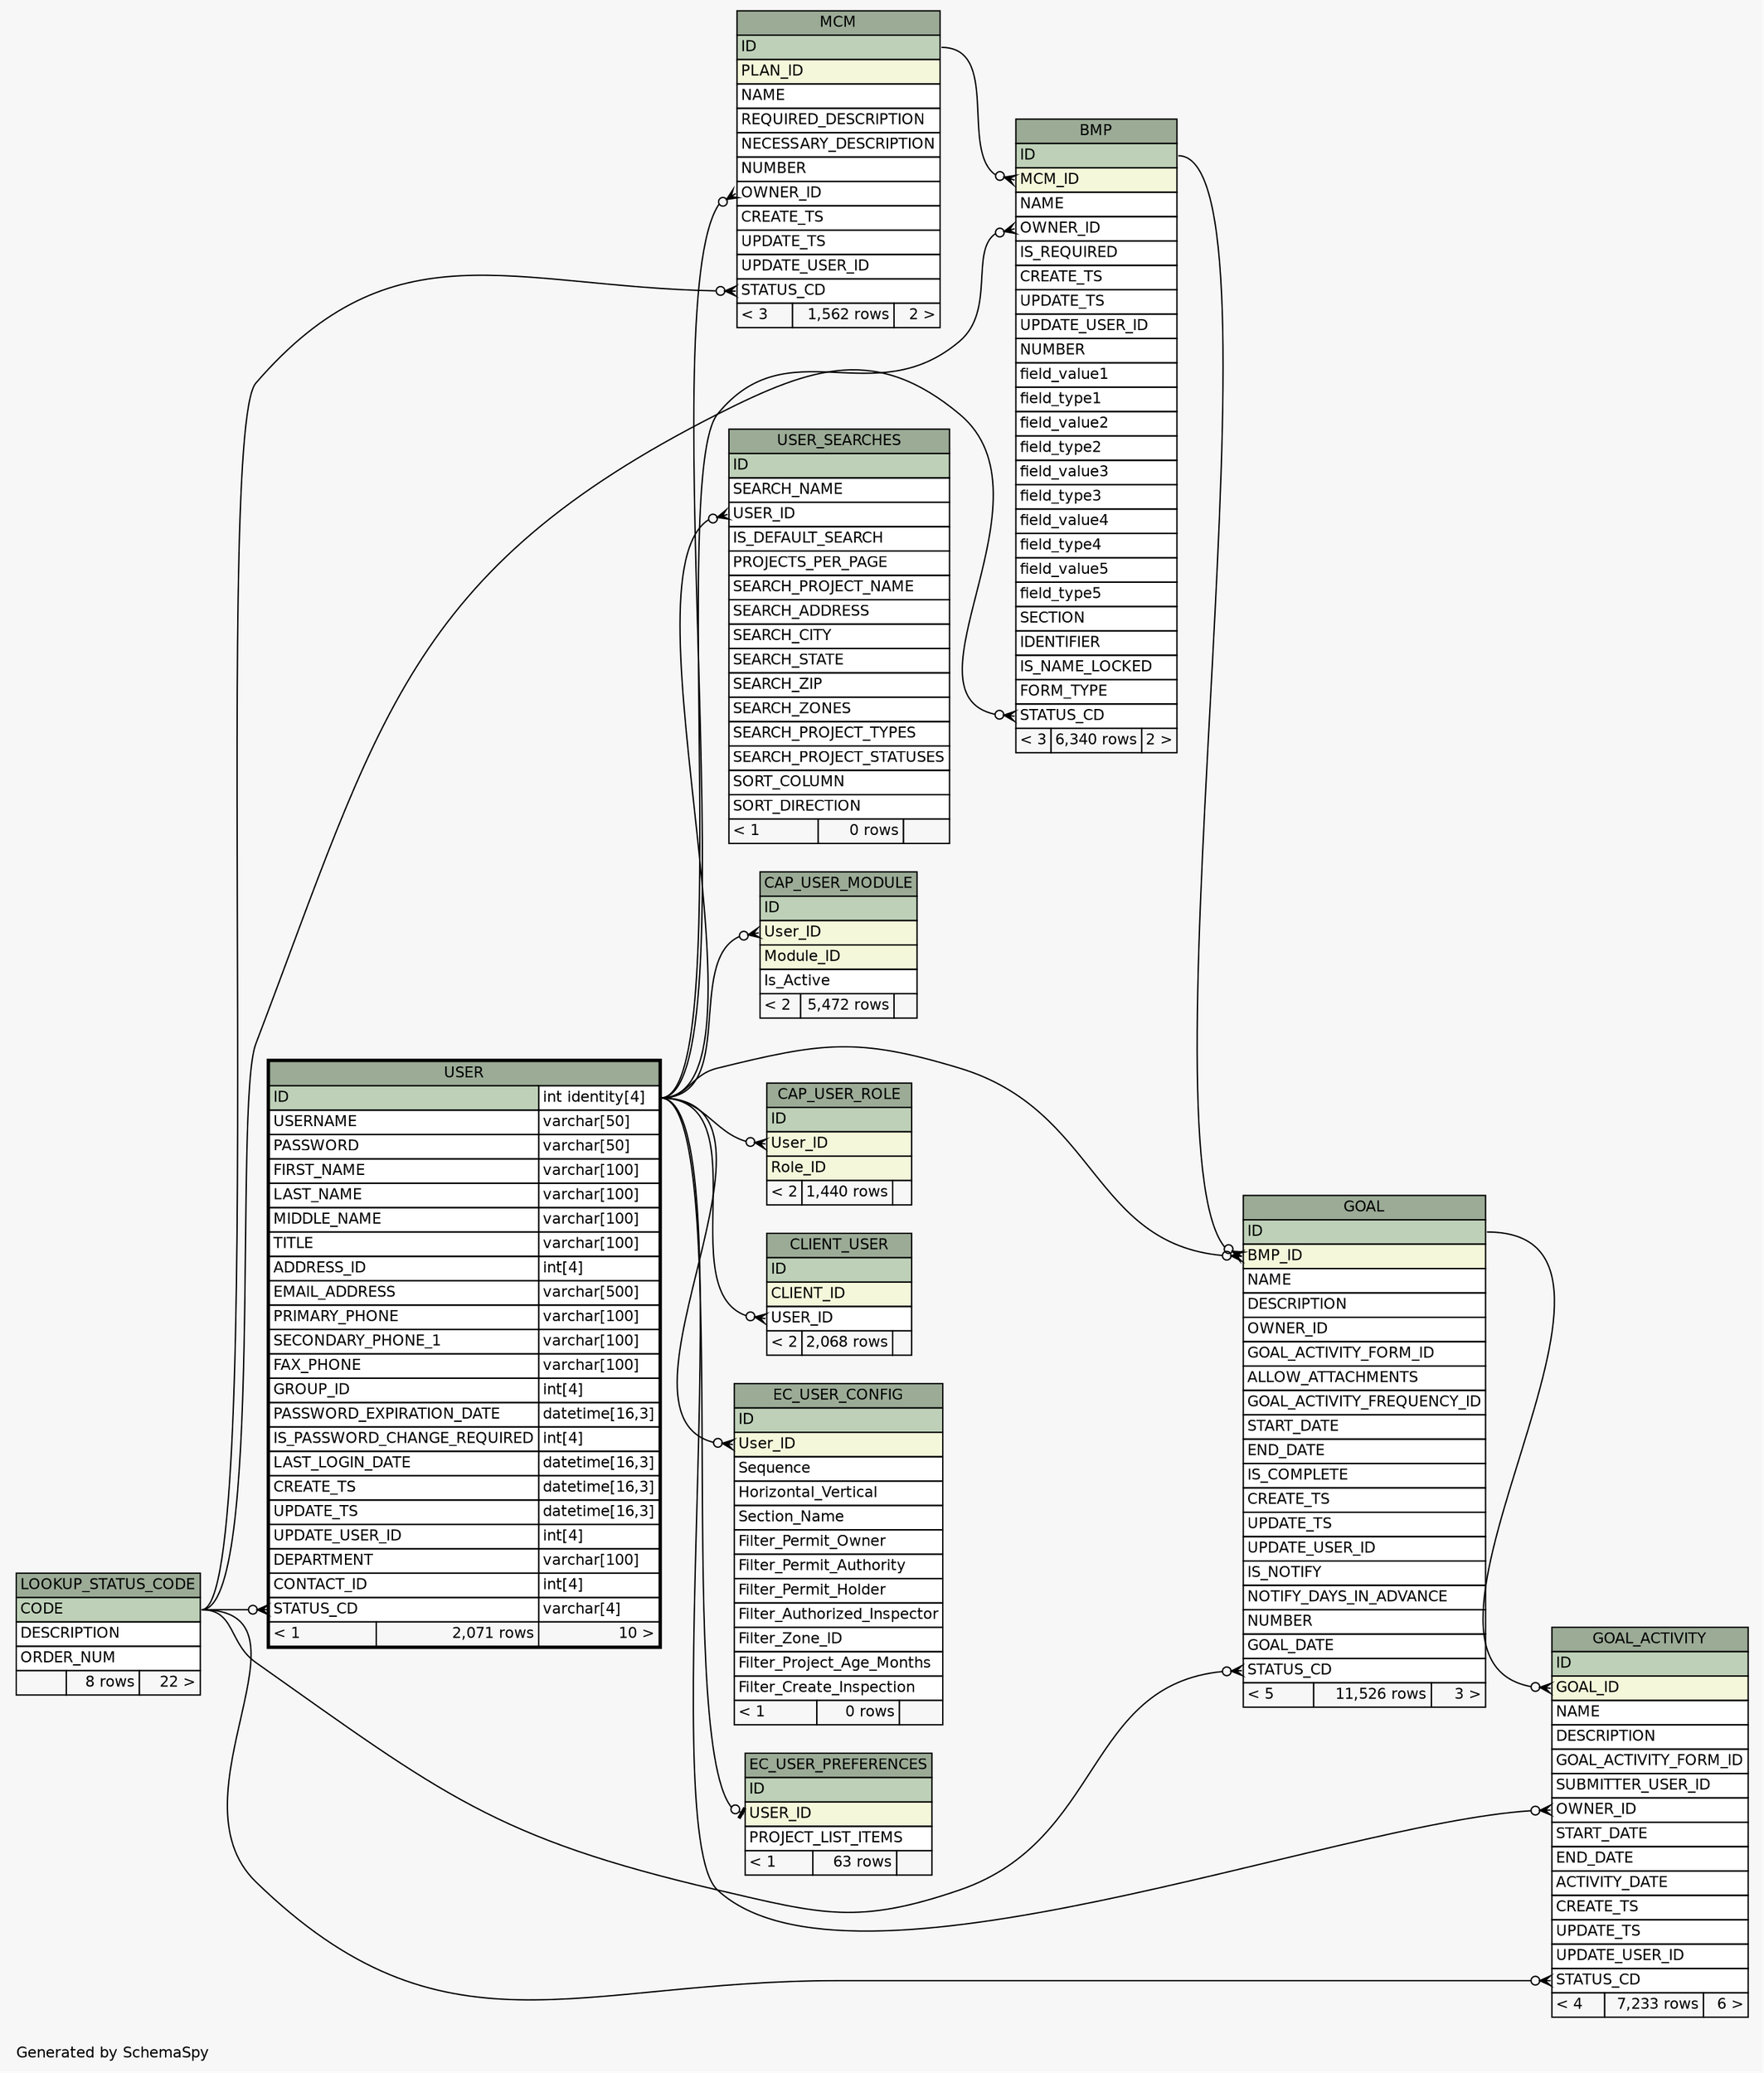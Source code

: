 // dot 2.28.0 on Windows 7 6.1
// SchemaSpy rev 590
digraph "oneDegreeRelationshipsDiagram" {
  graph [
    rankdir="RL"
    bgcolor="#f7f7f7"
    label="\nGenerated by SchemaSpy"
    labeljust="l"
    nodesep="0.18"
    ranksep="0.46"
    fontname="Helvetica"
    fontsize="11"
  ];
  node [
    fontname="Helvetica"
    fontsize="11"
    shape="plaintext"
  ];
  edge [
    arrowsize="0.8"
  ];
  "BMP":"MCM_ID":w -> "MCM":"ID":e [arrowhead=none dir=back arrowtail=crowodot];
  "BMP":"OWNER_ID":w -> "USER":"ID.type":e [arrowhead=none dir=back arrowtail=crowodot];
  "BMP":"STATUS_CD":w -> "LOOKUP_STATUS_CODE":"CODE":e [arrowhead=none dir=back arrowtail=crowodot];
  "CAP_USER_MODULE":"User_ID":w -> "USER":"ID.type":e [arrowhead=none dir=back arrowtail=crowodot];
  "CAP_USER_ROLE":"User_ID":w -> "USER":"ID.type":e [arrowhead=none dir=back arrowtail=crowodot];
  "CLIENT_USER":"USER_ID":w -> "USER":"ID.type":e [arrowhead=none dir=back arrowtail=crowodot];
  "EC_USER_CONFIG":"User_ID":w -> "USER":"ID.type":e [arrowhead=none dir=back arrowtail=crowodot];
  "EC_USER_PREFERENCES":"USER_ID":w -> "USER":"ID.type":e [arrowhead=none dir=back arrowtail=teeodot];
  "GOAL":"BMP_ID":w -> "BMP":"ID":e [arrowhead=none dir=back arrowtail=crowodot];
  "GOAL":"BMP_ID":w -> "USER":"ID.type":e [arrowhead=none dir=back arrowtail=crowodot];
  "GOAL":"STATUS_CD":w -> "LOOKUP_STATUS_CODE":"CODE":e [arrowhead=none dir=back arrowtail=crowodot];
  "GOAL_ACTIVITY":"GOAL_ID":w -> "GOAL":"ID":e [arrowhead=none dir=back arrowtail=crowodot];
  "GOAL_ACTIVITY":"OWNER_ID":w -> "USER":"ID.type":e [arrowhead=none dir=back arrowtail=crowodot];
  "GOAL_ACTIVITY":"STATUS_CD":w -> "LOOKUP_STATUS_CODE":"CODE":e [arrowhead=none dir=back arrowtail=crowodot];
  "MCM":"OWNER_ID":w -> "USER":"ID.type":e [arrowhead=none dir=back arrowtail=crowodot];
  "MCM":"STATUS_CD":w -> "LOOKUP_STATUS_CODE":"CODE":e [arrowhead=none dir=back arrowtail=crowodot];
  "USER":"STATUS_CD":w -> "LOOKUP_STATUS_CODE":"CODE":e [arrowhead=none dir=back arrowtail=crowodot];
  "USER_SEARCHES":"USER_ID":w -> "USER":"ID.type":e [arrowhead=none dir=back arrowtail=crowodot];
  "BMP" [
    label=<
    <TABLE BORDER="0" CELLBORDER="1" CELLSPACING="0" BGCOLOR="#ffffff">
      <TR><TD COLSPAN="3" BGCOLOR="#9bab96" ALIGN="CENTER">BMP</TD></TR>
      <TR><TD PORT="ID" COLSPAN="3" BGCOLOR="#bed1b8" ALIGN="LEFT">ID</TD></TR>
      <TR><TD PORT="MCM_ID" COLSPAN="3" BGCOLOR="#f4f7da" ALIGN="LEFT">MCM_ID</TD></TR>
      <TR><TD PORT="NAME" COLSPAN="3" ALIGN="LEFT">NAME</TD></TR>
      <TR><TD PORT="OWNER_ID" COLSPAN="3" ALIGN="LEFT">OWNER_ID</TD></TR>
      <TR><TD PORT="IS_REQUIRED" COLSPAN="3" ALIGN="LEFT">IS_REQUIRED</TD></TR>
      <TR><TD PORT="CREATE_TS" COLSPAN="3" ALIGN="LEFT">CREATE_TS</TD></TR>
      <TR><TD PORT="UPDATE_TS" COLSPAN="3" ALIGN="LEFT">UPDATE_TS</TD></TR>
      <TR><TD PORT="UPDATE_USER_ID" COLSPAN="3" ALIGN="LEFT">UPDATE_USER_ID</TD></TR>
      <TR><TD PORT="NUMBER" COLSPAN="3" ALIGN="LEFT">NUMBER</TD></TR>
      <TR><TD PORT="field_value1" COLSPAN="3" ALIGN="LEFT">field_value1</TD></TR>
      <TR><TD PORT="field_type1" COLSPAN="3" ALIGN="LEFT">field_type1</TD></TR>
      <TR><TD PORT="field_value2" COLSPAN="3" ALIGN="LEFT">field_value2</TD></TR>
      <TR><TD PORT="field_type2" COLSPAN="3" ALIGN="LEFT">field_type2</TD></TR>
      <TR><TD PORT="field_value3" COLSPAN="3" ALIGN="LEFT">field_value3</TD></TR>
      <TR><TD PORT="field_type3" COLSPAN="3" ALIGN="LEFT">field_type3</TD></TR>
      <TR><TD PORT="field_value4" COLSPAN="3" ALIGN="LEFT">field_value4</TD></TR>
      <TR><TD PORT="field_type4" COLSPAN="3" ALIGN="LEFT">field_type4</TD></TR>
      <TR><TD PORT="field_value5" COLSPAN="3" ALIGN="LEFT">field_value5</TD></TR>
      <TR><TD PORT="field_type5" COLSPAN="3" ALIGN="LEFT">field_type5</TD></TR>
      <TR><TD PORT="SECTION" COLSPAN="3" ALIGN="LEFT">SECTION</TD></TR>
      <TR><TD PORT="IDENTIFIER" COLSPAN="3" ALIGN="LEFT">IDENTIFIER</TD></TR>
      <TR><TD PORT="IS_NAME_LOCKED" COLSPAN="3" ALIGN="LEFT">IS_NAME_LOCKED</TD></TR>
      <TR><TD PORT="FORM_TYPE" COLSPAN="3" ALIGN="LEFT">FORM_TYPE</TD></TR>
      <TR><TD PORT="STATUS_CD" COLSPAN="3" ALIGN="LEFT">STATUS_CD</TD></TR>
      <TR><TD ALIGN="LEFT" BGCOLOR="#f7f7f7">&lt; 3</TD><TD ALIGN="RIGHT" BGCOLOR="#f7f7f7">6,340 rows</TD><TD ALIGN="RIGHT" BGCOLOR="#f7f7f7">2 &gt;</TD></TR>
    </TABLE>>
    URL="BMP.html"
    tooltip="BMP"
  ];
  "CAP_USER_MODULE" [
    label=<
    <TABLE BORDER="0" CELLBORDER="1" CELLSPACING="0" BGCOLOR="#ffffff">
      <TR><TD COLSPAN="3" BGCOLOR="#9bab96" ALIGN="CENTER">CAP_USER_MODULE</TD></TR>
      <TR><TD PORT="ID" COLSPAN="3" BGCOLOR="#bed1b8" ALIGN="LEFT">ID</TD></TR>
      <TR><TD PORT="User_ID" COLSPAN="3" BGCOLOR="#f4f7da" ALIGN="LEFT">User_ID</TD></TR>
      <TR><TD PORT="Module_ID" COLSPAN="3" BGCOLOR="#f4f7da" ALIGN="LEFT">Module_ID</TD></TR>
      <TR><TD PORT="Is_Active" COLSPAN="3" ALIGN="LEFT">Is_Active</TD></TR>
      <TR><TD ALIGN="LEFT" BGCOLOR="#f7f7f7">&lt; 2</TD><TD ALIGN="RIGHT" BGCOLOR="#f7f7f7">5,472 rows</TD><TD ALIGN="RIGHT" BGCOLOR="#f7f7f7">  </TD></TR>
    </TABLE>>
    URL="CAP_USER_MODULE.html"
    tooltip="CAP_USER_MODULE"
  ];
  "CAP_USER_ROLE" [
    label=<
    <TABLE BORDER="0" CELLBORDER="1" CELLSPACING="0" BGCOLOR="#ffffff">
      <TR><TD COLSPAN="3" BGCOLOR="#9bab96" ALIGN="CENTER">CAP_USER_ROLE</TD></TR>
      <TR><TD PORT="ID" COLSPAN="3" BGCOLOR="#bed1b8" ALIGN="LEFT">ID</TD></TR>
      <TR><TD PORT="User_ID" COLSPAN="3" BGCOLOR="#f4f7da" ALIGN="LEFT">User_ID</TD></TR>
      <TR><TD PORT="Role_ID" COLSPAN="3" BGCOLOR="#f4f7da" ALIGN="LEFT">Role_ID</TD></TR>
      <TR><TD ALIGN="LEFT" BGCOLOR="#f7f7f7">&lt; 2</TD><TD ALIGN="RIGHT" BGCOLOR="#f7f7f7">1,440 rows</TD><TD ALIGN="RIGHT" BGCOLOR="#f7f7f7">  </TD></TR>
    </TABLE>>
    URL="CAP_USER_ROLE.html"
    tooltip="CAP_USER_ROLE"
  ];
  "CLIENT_USER" [
    label=<
    <TABLE BORDER="0" CELLBORDER="1" CELLSPACING="0" BGCOLOR="#ffffff">
      <TR><TD COLSPAN="3" BGCOLOR="#9bab96" ALIGN="CENTER">CLIENT_USER</TD></TR>
      <TR><TD PORT="ID" COLSPAN="3" BGCOLOR="#bed1b8" ALIGN="LEFT">ID</TD></TR>
      <TR><TD PORT="CLIENT_ID" COLSPAN="3" BGCOLOR="#f4f7da" ALIGN="LEFT">CLIENT_ID</TD></TR>
      <TR><TD PORT="USER_ID" COLSPAN="3" ALIGN="LEFT">USER_ID</TD></TR>
      <TR><TD ALIGN="LEFT" BGCOLOR="#f7f7f7">&lt; 2</TD><TD ALIGN="RIGHT" BGCOLOR="#f7f7f7">2,068 rows</TD><TD ALIGN="RIGHT" BGCOLOR="#f7f7f7">  </TD></TR>
    </TABLE>>
    URL="CLIENT_USER.html"
    tooltip="CLIENT_USER"
  ];
  "EC_USER_CONFIG" [
    label=<
    <TABLE BORDER="0" CELLBORDER="1" CELLSPACING="0" BGCOLOR="#ffffff">
      <TR><TD COLSPAN="3" BGCOLOR="#9bab96" ALIGN="CENTER">EC_USER_CONFIG</TD></TR>
      <TR><TD PORT="ID" COLSPAN="3" BGCOLOR="#bed1b8" ALIGN="LEFT">ID</TD></TR>
      <TR><TD PORT="User_ID" COLSPAN="3" BGCOLOR="#f4f7da" ALIGN="LEFT">User_ID</TD></TR>
      <TR><TD PORT="Sequence" COLSPAN="3" ALIGN="LEFT">Sequence</TD></TR>
      <TR><TD PORT="Horizontal_Vertical" COLSPAN="3" ALIGN="LEFT">Horizontal_Vertical</TD></TR>
      <TR><TD PORT="Section_Name" COLSPAN="3" ALIGN="LEFT">Section_Name</TD></TR>
      <TR><TD PORT="Filter_Permit_Owner" COLSPAN="3" ALIGN="LEFT">Filter_Permit_Owner</TD></TR>
      <TR><TD PORT="Filter_Permit_Authority" COLSPAN="3" ALIGN="LEFT">Filter_Permit_Authority</TD></TR>
      <TR><TD PORT="Filter_Permit_Holder" COLSPAN="3" ALIGN="LEFT">Filter_Permit_Holder</TD></TR>
      <TR><TD PORT="Filter_Authorized_Inspector" COLSPAN="3" ALIGN="LEFT">Filter_Authorized_Inspector</TD></TR>
      <TR><TD PORT="Filter_Zone_ID" COLSPAN="3" ALIGN="LEFT">Filter_Zone_ID</TD></TR>
      <TR><TD PORT="Filter_Project_Age_Months" COLSPAN="3" ALIGN="LEFT">Filter_Project_Age_Months</TD></TR>
      <TR><TD PORT="Filter_Create_Inspection" COLSPAN="3" ALIGN="LEFT">Filter_Create_Inspection</TD></TR>
      <TR><TD ALIGN="LEFT" BGCOLOR="#f7f7f7">&lt; 1</TD><TD ALIGN="RIGHT" BGCOLOR="#f7f7f7">0 rows</TD><TD ALIGN="RIGHT" BGCOLOR="#f7f7f7">  </TD></TR>
    </TABLE>>
    URL="EC_USER_CONFIG.html"
    tooltip="EC_USER_CONFIG"
  ];
  "EC_USER_PREFERENCES" [
    label=<
    <TABLE BORDER="0" CELLBORDER="1" CELLSPACING="0" BGCOLOR="#ffffff">
      <TR><TD COLSPAN="3" BGCOLOR="#9bab96" ALIGN="CENTER">EC_USER_PREFERENCES</TD></TR>
      <TR><TD PORT="ID" COLSPAN="3" BGCOLOR="#bed1b8" ALIGN="LEFT">ID</TD></TR>
      <TR><TD PORT="USER_ID" COLSPAN="3" BGCOLOR="#f4f7da" ALIGN="LEFT">USER_ID</TD></TR>
      <TR><TD PORT="PROJECT_LIST_ITEMS" COLSPAN="3" ALIGN="LEFT">PROJECT_LIST_ITEMS</TD></TR>
      <TR><TD ALIGN="LEFT" BGCOLOR="#f7f7f7">&lt; 1</TD><TD ALIGN="RIGHT" BGCOLOR="#f7f7f7">63 rows</TD><TD ALIGN="RIGHT" BGCOLOR="#f7f7f7">  </TD></TR>
    </TABLE>>
    URL="EC_USER_PREFERENCES.html"
    tooltip="EC_USER_PREFERENCES"
  ];
  "GOAL" [
    label=<
    <TABLE BORDER="0" CELLBORDER="1" CELLSPACING="0" BGCOLOR="#ffffff">
      <TR><TD COLSPAN="3" BGCOLOR="#9bab96" ALIGN="CENTER">GOAL</TD></TR>
      <TR><TD PORT="ID" COLSPAN="3" BGCOLOR="#bed1b8" ALIGN="LEFT">ID</TD></TR>
      <TR><TD PORT="BMP_ID" COLSPAN="3" BGCOLOR="#f4f7da" ALIGN="LEFT">BMP_ID</TD></TR>
      <TR><TD PORT="NAME" COLSPAN="3" ALIGN="LEFT">NAME</TD></TR>
      <TR><TD PORT="DESCRIPTION" COLSPAN="3" ALIGN="LEFT">DESCRIPTION</TD></TR>
      <TR><TD PORT="OWNER_ID" COLSPAN="3" ALIGN="LEFT">OWNER_ID</TD></TR>
      <TR><TD PORT="GOAL_ACTIVITY_FORM_ID" COLSPAN="3" ALIGN="LEFT">GOAL_ACTIVITY_FORM_ID</TD></TR>
      <TR><TD PORT="ALLOW_ATTACHMENTS" COLSPAN="3" ALIGN="LEFT">ALLOW_ATTACHMENTS</TD></TR>
      <TR><TD PORT="GOAL_ACTIVITY_FREQUENCY_ID" COLSPAN="3" ALIGN="LEFT">GOAL_ACTIVITY_FREQUENCY_ID</TD></TR>
      <TR><TD PORT="START_DATE" COLSPAN="3" ALIGN="LEFT">START_DATE</TD></TR>
      <TR><TD PORT="END_DATE" COLSPAN="3" ALIGN="LEFT">END_DATE</TD></TR>
      <TR><TD PORT="IS_COMPLETE" COLSPAN="3" ALIGN="LEFT">IS_COMPLETE</TD></TR>
      <TR><TD PORT="CREATE_TS" COLSPAN="3" ALIGN="LEFT">CREATE_TS</TD></TR>
      <TR><TD PORT="UPDATE_TS" COLSPAN="3" ALIGN="LEFT">UPDATE_TS</TD></TR>
      <TR><TD PORT="UPDATE_USER_ID" COLSPAN="3" ALIGN="LEFT">UPDATE_USER_ID</TD></TR>
      <TR><TD PORT="IS_NOTIFY" COLSPAN="3" ALIGN="LEFT">IS_NOTIFY</TD></TR>
      <TR><TD PORT="NOTIFY_DAYS_IN_ADVANCE" COLSPAN="3" ALIGN="LEFT">NOTIFY_DAYS_IN_ADVANCE</TD></TR>
      <TR><TD PORT="NUMBER" COLSPAN="3" ALIGN="LEFT">NUMBER</TD></TR>
      <TR><TD PORT="GOAL_DATE" COLSPAN="3" ALIGN="LEFT">GOAL_DATE</TD></TR>
      <TR><TD PORT="STATUS_CD" COLSPAN="3" ALIGN="LEFT">STATUS_CD</TD></TR>
      <TR><TD ALIGN="LEFT" BGCOLOR="#f7f7f7">&lt; 5</TD><TD ALIGN="RIGHT" BGCOLOR="#f7f7f7">11,526 rows</TD><TD ALIGN="RIGHT" BGCOLOR="#f7f7f7">3 &gt;</TD></TR>
    </TABLE>>
    URL="GOAL.html"
    tooltip="GOAL"
  ];
  "GOAL_ACTIVITY" [
    label=<
    <TABLE BORDER="0" CELLBORDER="1" CELLSPACING="0" BGCOLOR="#ffffff">
      <TR><TD COLSPAN="3" BGCOLOR="#9bab96" ALIGN="CENTER">GOAL_ACTIVITY</TD></TR>
      <TR><TD PORT="ID" COLSPAN="3" BGCOLOR="#bed1b8" ALIGN="LEFT">ID</TD></TR>
      <TR><TD PORT="GOAL_ID" COLSPAN="3" BGCOLOR="#f4f7da" ALIGN="LEFT">GOAL_ID</TD></TR>
      <TR><TD PORT="NAME" COLSPAN="3" ALIGN="LEFT">NAME</TD></TR>
      <TR><TD PORT="DESCRIPTION" COLSPAN="3" ALIGN="LEFT">DESCRIPTION</TD></TR>
      <TR><TD PORT="GOAL_ACTIVITY_FORM_ID" COLSPAN="3" ALIGN="LEFT">GOAL_ACTIVITY_FORM_ID</TD></TR>
      <TR><TD PORT="SUBMITTER_USER_ID" COLSPAN="3" ALIGN="LEFT">SUBMITTER_USER_ID</TD></TR>
      <TR><TD PORT="OWNER_ID" COLSPAN="3" ALIGN="LEFT">OWNER_ID</TD></TR>
      <TR><TD PORT="START_DATE" COLSPAN="3" ALIGN="LEFT">START_DATE</TD></TR>
      <TR><TD PORT="END_DATE" COLSPAN="3" ALIGN="LEFT">END_DATE</TD></TR>
      <TR><TD PORT="ACTIVITY_DATE" COLSPAN="3" ALIGN="LEFT">ACTIVITY_DATE</TD></TR>
      <TR><TD PORT="CREATE_TS" COLSPAN="3" ALIGN="LEFT">CREATE_TS</TD></TR>
      <TR><TD PORT="UPDATE_TS" COLSPAN="3" ALIGN="LEFT">UPDATE_TS</TD></TR>
      <TR><TD PORT="UPDATE_USER_ID" COLSPAN="3" ALIGN="LEFT">UPDATE_USER_ID</TD></TR>
      <TR><TD PORT="STATUS_CD" COLSPAN="3" ALIGN="LEFT">STATUS_CD</TD></TR>
      <TR><TD ALIGN="LEFT" BGCOLOR="#f7f7f7">&lt; 4</TD><TD ALIGN="RIGHT" BGCOLOR="#f7f7f7">7,233 rows</TD><TD ALIGN="RIGHT" BGCOLOR="#f7f7f7">6 &gt;</TD></TR>
    </TABLE>>
    URL="GOAL_ACTIVITY.html"
    tooltip="GOAL_ACTIVITY"
  ];
  "LOOKUP_STATUS_CODE" [
    label=<
    <TABLE BORDER="0" CELLBORDER="1" CELLSPACING="0" BGCOLOR="#ffffff">
      <TR><TD COLSPAN="3" BGCOLOR="#9bab96" ALIGN="CENTER">LOOKUP_STATUS_CODE</TD></TR>
      <TR><TD PORT="CODE" COLSPAN="3" BGCOLOR="#bed1b8" ALIGN="LEFT">CODE</TD></TR>
      <TR><TD PORT="DESCRIPTION" COLSPAN="3" ALIGN="LEFT">DESCRIPTION</TD></TR>
      <TR><TD PORT="ORDER_NUM" COLSPAN="3" ALIGN="LEFT">ORDER_NUM</TD></TR>
      <TR><TD ALIGN="LEFT" BGCOLOR="#f7f7f7">  </TD><TD ALIGN="RIGHT" BGCOLOR="#f7f7f7">8 rows</TD><TD ALIGN="RIGHT" BGCOLOR="#f7f7f7">22 &gt;</TD></TR>
    </TABLE>>
    URL="LOOKUP_STATUS_CODE.html"
    tooltip="LOOKUP_STATUS_CODE"
  ];
  "MCM" [
    label=<
    <TABLE BORDER="0" CELLBORDER="1" CELLSPACING="0" BGCOLOR="#ffffff">
      <TR><TD COLSPAN="3" BGCOLOR="#9bab96" ALIGN="CENTER">MCM</TD></TR>
      <TR><TD PORT="ID" COLSPAN="3" BGCOLOR="#bed1b8" ALIGN="LEFT">ID</TD></TR>
      <TR><TD PORT="PLAN_ID" COLSPAN="3" BGCOLOR="#f4f7da" ALIGN="LEFT">PLAN_ID</TD></TR>
      <TR><TD PORT="NAME" COLSPAN="3" ALIGN="LEFT">NAME</TD></TR>
      <TR><TD PORT="REQUIRED_DESCRIPTION" COLSPAN="3" ALIGN="LEFT">REQUIRED_DESCRIPTION</TD></TR>
      <TR><TD PORT="NECESSARY_DESCRIPTION" COLSPAN="3" ALIGN="LEFT">NECESSARY_DESCRIPTION</TD></TR>
      <TR><TD PORT="NUMBER" COLSPAN="3" ALIGN="LEFT">NUMBER</TD></TR>
      <TR><TD PORT="OWNER_ID" COLSPAN="3" ALIGN="LEFT">OWNER_ID</TD></TR>
      <TR><TD PORT="CREATE_TS" COLSPAN="3" ALIGN="LEFT">CREATE_TS</TD></TR>
      <TR><TD PORT="UPDATE_TS" COLSPAN="3" ALIGN="LEFT">UPDATE_TS</TD></TR>
      <TR><TD PORT="UPDATE_USER_ID" COLSPAN="3" ALIGN="LEFT">UPDATE_USER_ID</TD></TR>
      <TR><TD PORT="STATUS_CD" COLSPAN="3" ALIGN="LEFT">STATUS_CD</TD></TR>
      <TR><TD ALIGN="LEFT" BGCOLOR="#f7f7f7">&lt; 3</TD><TD ALIGN="RIGHT" BGCOLOR="#f7f7f7">1,562 rows</TD><TD ALIGN="RIGHT" BGCOLOR="#f7f7f7">2 &gt;</TD></TR>
    </TABLE>>
    URL="MCM.html"
    tooltip="MCM"
  ];
  "USER" [
    label=<
    <TABLE BORDER="2" CELLBORDER="1" CELLSPACING="0" BGCOLOR="#ffffff">
      <TR><TD COLSPAN="3" BGCOLOR="#9bab96" ALIGN="CENTER">USER</TD></TR>
      <TR><TD PORT="ID" COLSPAN="2" BGCOLOR="#bed1b8" ALIGN="LEFT">ID</TD><TD PORT="ID.type" ALIGN="LEFT">int identity[4]</TD></TR>
      <TR><TD PORT="USERNAME" COLSPAN="2" ALIGN="LEFT">USERNAME</TD><TD PORT="USERNAME.type" ALIGN="LEFT">varchar[50]</TD></TR>
      <TR><TD PORT="PASSWORD" COLSPAN="2" ALIGN="LEFT">PASSWORD</TD><TD PORT="PASSWORD.type" ALIGN="LEFT">varchar[50]</TD></TR>
      <TR><TD PORT="FIRST_NAME" COLSPAN="2" ALIGN="LEFT">FIRST_NAME</TD><TD PORT="FIRST_NAME.type" ALIGN="LEFT">varchar[100]</TD></TR>
      <TR><TD PORT="LAST_NAME" COLSPAN="2" ALIGN="LEFT">LAST_NAME</TD><TD PORT="LAST_NAME.type" ALIGN="LEFT">varchar[100]</TD></TR>
      <TR><TD PORT="MIDDLE_NAME" COLSPAN="2" ALIGN="LEFT">MIDDLE_NAME</TD><TD PORT="MIDDLE_NAME.type" ALIGN="LEFT">varchar[100]</TD></TR>
      <TR><TD PORT="TITLE" COLSPAN="2" ALIGN="LEFT">TITLE</TD><TD PORT="TITLE.type" ALIGN="LEFT">varchar[100]</TD></TR>
      <TR><TD PORT="ADDRESS_ID" COLSPAN="2" ALIGN="LEFT">ADDRESS_ID</TD><TD PORT="ADDRESS_ID.type" ALIGN="LEFT">int[4]</TD></TR>
      <TR><TD PORT="EMAIL_ADDRESS" COLSPAN="2" ALIGN="LEFT">EMAIL_ADDRESS</TD><TD PORT="EMAIL_ADDRESS.type" ALIGN="LEFT">varchar[500]</TD></TR>
      <TR><TD PORT="PRIMARY_PHONE" COLSPAN="2" ALIGN="LEFT">PRIMARY_PHONE</TD><TD PORT="PRIMARY_PHONE.type" ALIGN="LEFT">varchar[100]</TD></TR>
      <TR><TD PORT="SECONDARY_PHONE_1" COLSPAN="2" ALIGN="LEFT">SECONDARY_PHONE_1</TD><TD PORT="SECONDARY_PHONE_1.type" ALIGN="LEFT">varchar[100]</TD></TR>
      <TR><TD PORT="FAX_PHONE" COLSPAN="2" ALIGN="LEFT">FAX_PHONE</TD><TD PORT="FAX_PHONE.type" ALIGN="LEFT">varchar[100]</TD></TR>
      <TR><TD PORT="GROUP_ID" COLSPAN="2" ALIGN="LEFT">GROUP_ID</TD><TD PORT="GROUP_ID.type" ALIGN="LEFT">int[4]</TD></TR>
      <TR><TD PORT="PASSWORD_EXPIRATION_DATE" COLSPAN="2" ALIGN="LEFT">PASSWORD_EXPIRATION_DATE</TD><TD PORT="PASSWORD_EXPIRATION_DATE.type" ALIGN="LEFT">datetime[16,3]</TD></TR>
      <TR><TD PORT="IS_PASSWORD_CHANGE_REQUIRED" COLSPAN="2" ALIGN="LEFT">IS_PASSWORD_CHANGE_REQUIRED</TD><TD PORT="IS_PASSWORD_CHANGE_REQUIRED.type" ALIGN="LEFT">int[4]</TD></TR>
      <TR><TD PORT="LAST_LOGIN_DATE" COLSPAN="2" ALIGN="LEFT">LAST_LOGIN_DATE</TD><TD PORT="LAST_LOGIN_DATE.type" ALIGN="LEFT">datetime[16,3]</TD></TR>
      <TR><TD PORT="CREATE_TS" COLSPAN="2" ALIGN="LEFT">CREATE_TS</TD><TD PORT="CREATE_TS.type" ALIGN="LEFT">datetime[16,3]</TD></TR>
      <TR><TD PORT="UPDATE_TS" COLSPAN="2" ALIGN="LEFT">UPDATE_TS</TD><TD PORT="UPDATE_TS.type" ALIGN="LEFT">datetime[16,3]</TD></TR>
      <TR><TD PORT="UPDATE_USER_ID" COLSPAN="2" ALIGN="LEFT">UPDATE_USER_ID</TD><TD PORT="UPDATE_USER_ID.type" ALIGN="LEFT">int[4]</TD></TR>
      <TR><TD PORT="DEPARTMENT" COLSPAN="2" ALIGN="LEFT">DEPARTMENT</TD><TD PORT="DEPARTMENT.type" ALIGN="LEFT">varchar[100]</TD></TR>
      <TR><TD PORT="CONTACT_ID" COLSPAN="2" ALIGN="LEFT">CONTACT_ID</TD><TD PORT="CONTACT_ID.type" ALIGN="LEFT">int[4]</TD></TR>
      <TR><TD PORT="STATUS_CD" COLSPAN="2" ALIGN="LEFT">STATUS_CD</TD><TD PORT="STATUS_CD.type" ALIGN="LEFT">varchar[4]</TD></TR>
      <TR><TD ALIGN="LEFT" BGCOLOR="#f7f7f7">&lt; 1</TD><TD ALIGN="RIGHT" BGCOLOR="#f7f7f7">2,071 rows</TD><TD ALIGN="RIGHT" BGCOLOR="#f7f7f7">10 &gt;</TD></TR>
    </TABLE>>
    URL="USER.html"
    tooltip="USER"
  ];
  "USER_SEARCHES" [
    label=<
    <TABLE BORDER="0" CELLBORDER="1" CELLSPACING="0" BGCOLOR="#ffffff">
      <TR><TD COLSPAN="3" BGCOLOR="#9bab96" ALIGN="CENTER">USER_SEARCHES</TD></TR>
      <TR><TD PORT="ID" COLSPAN="3" BGCOLOR="#bed1b8" ALIGN="LEFT">ID</TD></TR>
      <TR><TD PORT="SEARCH_NAME" COLSPAN="3" ALIGN="LEFT">SEARCH_NAME</TD></TR>
      <TR><TD PORT="USER_ID" COLSPAN="3" ALIGN="LEFT">USER_ID</TD></TR>
      <TR><TD PORT="IS_DEFAULT_SEARCH" COLSPAN="3" ALIGN="LEFT">IS_DEFAULT_SEARCH</TD></TR>
      <TR><TD PORT="PROJECTS_PER_PAGE" COLSPAN="3" ALIGN="LEFT">PROJECTS_PER_PAGE</TD></TR>
      <TR><TD PORT="SEARCH_PROJECT_NAME" COLSPAN="3" ALIGN="LEFT">SEARCH_PROJECT_NAME</TD></TR>
      <TR><TD PORT="SEARCH_ADDRESS" COLSPAN="3" ALIGN="LEFT">SEARCH_ADDRESS</TD></TR>
      <TR><TD PORT="SEARCH_CITY" COLSPAN="3" ALIGN="LEFT">SEARCH_CITY</TD></TR>
      <TR><TD PORT="SEARCH_STATE" COLSPAN="3" ALIGN="LEFT">SEARCH_STATE</TD></TR>
      <TR><TD PORT="SEARCH_ZIP" COLSPAN="3" ALIGN="LEFT">SEARCH_ZIP</TD></TR>
      <TR><TD PORT="SEARCH_ZONES" COLSPAN="3" ALIGN="LEFT">SEARCH_ZONES</TD></TR>
      <TR><TD PORT="SEARCH_PROJECT_TYPES" COLSPAN="3" ALIGN="LEFT">SEARCH_PROJECT_TYPES</TD></TR>
      <TR><TD PORT="SEARCH_PROJECT_STATUSES" COLSPAN="3" ALIGN="LEFT">SEARCH_PROJECT_STATUSES</TD></TR>
      <TR><TD PORT="SORT_COLUMN" COLSPAN="3" ALIGN="LEFT">SORT_COLUMN</TD></TR>
      <TR><TD PORT="SORT_DIRECTION" COLSPAN="3" ALIGN="LEFT">SORT_DIRECTION</TD></TR>
      <TR><TD ALIGN="LEFT" BGCOLOR="#f7f7f7">&lt; 1</TD><TD ALIGN="RIGHT" BGCOLOR="#f7f7f7">0 rows</TD><TD ALIGN="RIGHT" BGCOLOR="#f7f7f7">  </TD></TR>
    </TABLE>>
    URL="USER_SEARCHES.html"
    tooltip="USER_SEARCHES"
  ];
}
